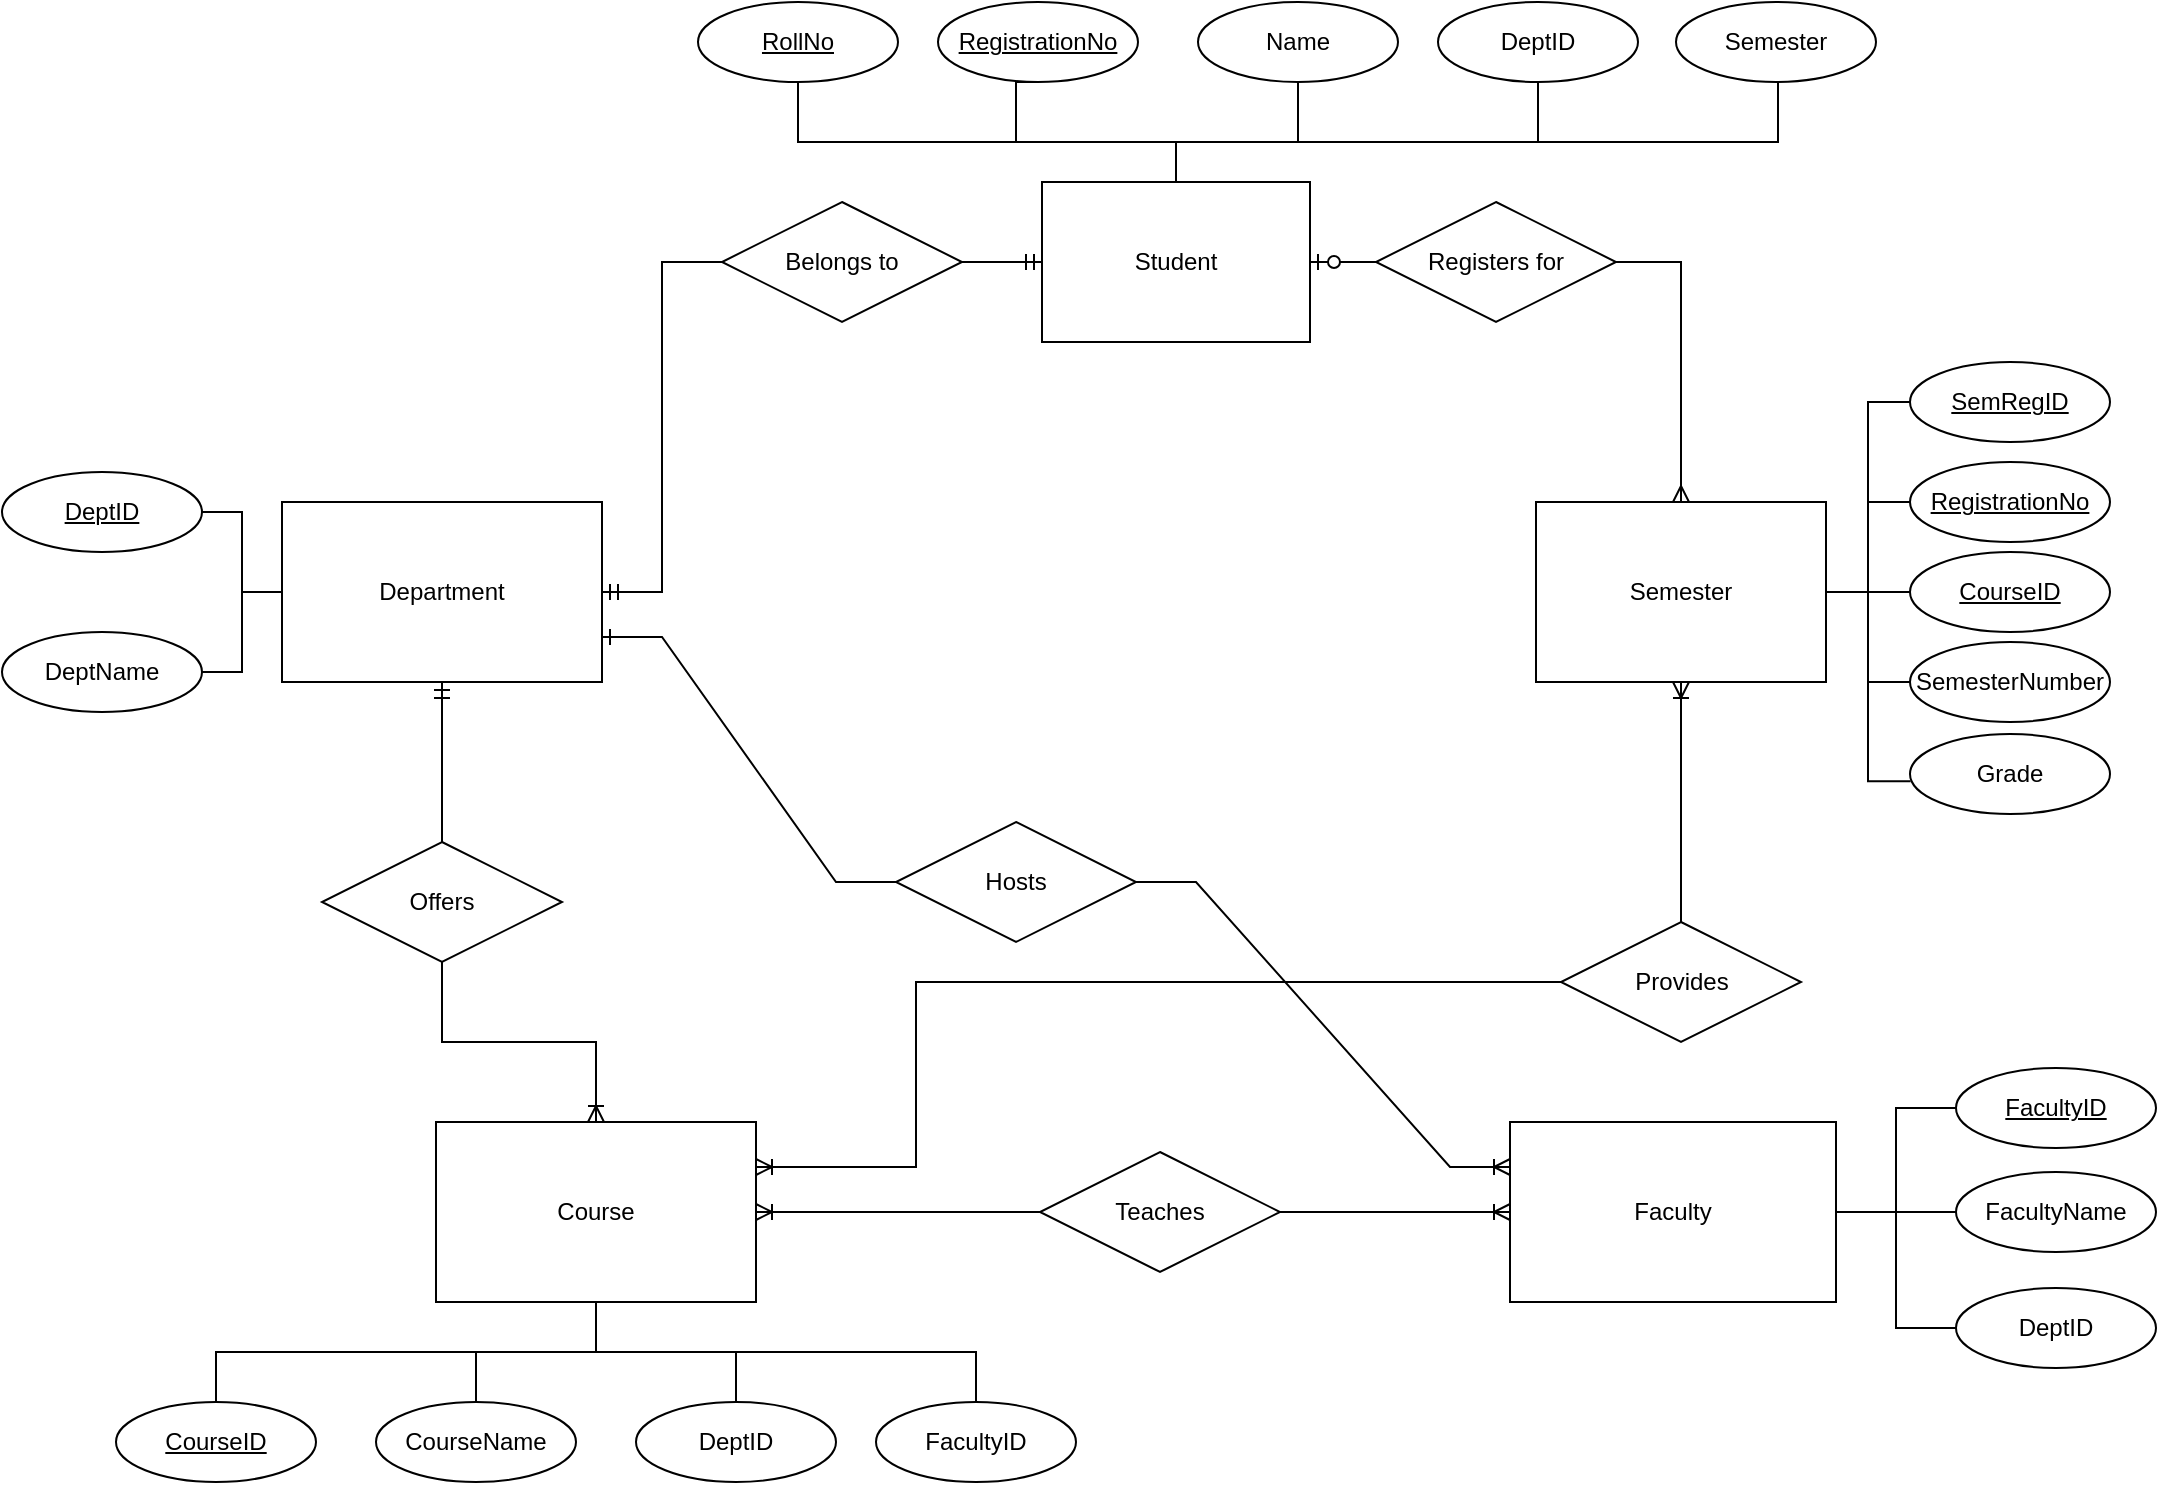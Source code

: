 <mxfile version="21.6.8" type="device">
  <diagram id="R2lEEEUBdFMjLlhIrx00" name="Page-1">
    <mxGraphModel dx="1712" dy="397" grid="1" gridSize="10" guides="1" tooltips="1" connect="1" arrows="1" fold="1" page="1" pageScale="1" pageWidth="850" pageHeight="1100" math="0" shadow="0" extFonts="Permanent Marker^https://fonts.googleapis.com/css?family=Permanent+Marker">
      <root>
        <mxCell id="0" />
        <mxCell id="1" parent="0" />
        <mxCell id="rE1fdjt1m9qCx0aWdGFn-5" style="edgeStyle=orthogonalEdgeStyle;rounded=0;orthogonalLoop=1;jettySize=auto;html=1;entryX=0.5;entryY=1;entryDx=0;entryDy=0;exitX=0.5;exitY=0;exitDx=0;exitDy=0;endArrow=none;endFill=0;" parent="1" source="rE1fdjt1m9qCx0aWdGFn-1" target="rE1fdjt1m9qCx0aWdGFn-3" edge="1">
          <mxGeometry relative="1" as="geometry">
            <Array as="points">
              <mxPoint x="550" y="190" />
              <mxPoint x="550" y="160" />
              <mxPoint x="350" y="160" />
            </Array>
          </mxGeometry>
        </mxCell>
        <mxCell id="rE1fdjt1m9qCx0aWdGFn-7" style="edgeStyle=orthogonalEdgeStyle;rounded=0;orthogonalLoop=1;jettySize=auto;html=1;entryX=0.5;entryY=1;entryDx=0;entryDy=0;endArrow=none;endFill=0;" parent="1" source="rE1fdjt1m9qCx0aWdGFn-1" target="rE1fdjt1m9qCx0aWdGFn-6" edge="1">
          <mxGeometry relative="1" as="geometry">
            <Array as="points">
              <mxPoint x="550" y="160" />
              <mxPoint x="470" y="160" />
            </Array>
          </mxGeometry>
        </mxCell>
        <mxCell id="rE1fdjt1m9qCx0aWdGFn-21" style="edgeStyle=orthogonalEdgeStyle;rounded=0;orthogonalLoop=1;jettySize=auto;html=1;exitX=0.5;exitY=0;exitDx=0;exitDy=0;entryX=0.5;entryY=1;entryDx=0;entryDy=0;endArrow=none;endFill=0;" parent="1" source="rE1fdjt1m9qCx0aWdGFn-1" target="rE1fdjt1m9qCx0aWdGFn-10" edge="1">
          <mxGeometry relative="1" as="geometry">
            <Array as="points">
              <mxPoint x="550" y="190" />
              <mxPoint x="550" y="160" />
              <mxPoint x="600" y="160" />
            </Array>
          </mxGeometry>
        </mxCell>
        <mxCell id="rE1fdjt1m9qCx0aWdGFn-22" style="edgeStyle=orthogonalEdgeStyle;rounded=0;orthogonalLoop=1;jettySize=auto;html=1;exitX=0.5;exitY=0;exitDx=0;exitDy=0;entryX=0.5;entryY=1;entryDx=0;entryDy=0;endArrow=none;endFill=0;" parent="1" source="rE1fdjt1m9qCx0aWdGFn-1" target="rE1fdjt1m9qCx0aWdGFn-9" edge="1">
          <mxGeometry relative="1" as="geometry">
            <Array as="points">
              <mxPoint x="550" y="190" />
              <mxPoint x="550" y="160" />
              <mxPoint x="720" y="160" />
            </Array>
          </mxGeometry>
        </mxCell>
        <mxCell id="rE1fdjt1m9qCx0aWdGFn-1" value="Student" style="whiteSpace=wrap;html=1;align=center;" parent="1" vertex="1">
          <mxGeometry x="483" y="180" width="134" height="80" as="geometry" />
        </mxCell>
        <mxCell id="rE1fdjt1m9qCx0aWdGFn-3" value="RollNo" style="ellipse;whiteSpace=wrap;html=1;align=center;fontStyle=4" parent="1" vertex="1">
          <mxGeometry x="311" y="90" width="100" height="40" as="geometry" />
        </mxCell>
        <mxCell id="rE1fdjt1m9qCx0aWdGFn-6" value="RegistrationNo" style="ellipse;whiteSpace=wrap;align=center;fontStyle=4" parent="1" vertex="1">
          <mxGeometry x="431" y="90" width="100" height="40" as="geometry" />
        </mxCell>
        <mxCell id="rE1fdjt1m9qCx0aWdGFn-9" value="DeptID" style="ellipse;whiteSpace=wrap;align=center;" parent="1" vertex="1">
          <mxGeometry x="681" y="90" width="100" height="40" as="geometry" />
        </mxCell>
        <mxCell id="rE1fdjt1m9qCx0aWdGFn-10" value="Name" style="ellipse;whiteSpace=wrap;align=center;fontStyle=0" parent="1" vertex="1">
          <mxGeometry x="561" y="90" width="100" height="40" as="geometry" />
        </mxCell>
        <mxCell id="rE1fdjt1m9qCx0aWdGFn-25" value="Department" style="whiteSpace=wrap;html=1;align=center;" parent="1" vertex="1">
          <mxGeometry x="103" y="340" width="160" height="90" as="geometry" />
        </mxCell>
        <mxCell id="rE1fdjt1m9qCx0aWdGFn-36" style="edgeStyle=orthogonalEdgeStyle;rounded=0;orthogonalLoop=1;jettySize=auto;html=1;exitX=1;exitY=0.5;exitDx=0;exitDy=0;entryX=0;entryY=0.5;entryDx=0;entryDy=0;endArrow=none;endFill=0;" parent="1" source="rE1fdjt1m9qCx0aWdGFn-28" target="rE1fdjt1m9qCx0aWdGFn-25" edge="1">
          <mxGeometry relative="1" as="geometry" />
        </mxCell>
        <mxCell id="rE1fdjt1m9qCx0aWdGFn-28" value="DeptName" style="ellipse;whiteSpace=wrap;html=1;align=center;" parent="1" vertex="1">
          <mxGeometry x="-37" y="405" width="100" height="40" as="geometry" />
        </mxCell>
        <mxCell id="rE1fdjt1m9qCx0aWdGFn-34" style="edgeStyle=orthogonalEdgeStyle;rounded=0;orthogonalLoop=1;jettySize=auto;html=1;exitX=1;exitY=0.5;exitDx=0;exitDy=0;entryX=0;entryY=0.5;entryDx=0;entryDy=0;endArrow=none;endFill=0;" parent="1" source="rE1fdjt1m9qCx0aWdGFn-29" target="rE1fdjt1m9qCx0aWdGFn-25" edge="1">
          <mxGeometry relative="1" as="geometry" />
        </mxCell>
        <mxCell id="rE1fdjt1m9qCx0aWdGFn-29" value="DeptID" style="ellipse;whiteSpace=wrap;html=1;align=center;fontStyle=4;" parent="1" vertex="1">
          <mxGeometry x="-37" y="325" width="100" height="40" as="geometry" />
        </mxCell>
        <mxCell id="rE1fdjt1m9qCx0aWdGFn-37" value="Belongs to" style="shape=rhombus;perimeter=rhombusPerimeter;whiteSpace=wrap;html=1;align=center;" parent="1" vertex="1">
          <mxGeometry x="323" y="190" width="120" height="60" as="geometry" />
        </mxCell>
        <mxCell id="rE1fdjt1m9qCx0aWdGFn-47" style="edgeStyle=orthogonalEdgeStyle;rounded=0;orthogonalLoop=1;jettySize=auto;html=1;entryX=0;entryY=0.5;entryDx=0;entryDy=0;endArrow=none;endFill=0;" parent="1" source="rE1fdjt1m9qCx0aWdGFn-42" target="rE1fdjt1m9qCx0aWdGFn-43" edge="1">
          <mxGeometry relative="1" as="geometry" />
        </mxCell>
        <mxCell id="rE1fdjt1m9qCx0aWdGFn-48" style="edgeStyle=orthogonalEdgeStyle;rounded=0;orthogonalLoop=1;jettySize=auto;html=1;exitX=1;exitY=0.5;exitDx=0;exitDy=0;entryX=0;entryY=0.5;entryDx=0;entryDy=0;endArrow=none;endFill=0;" parent="1" source="rE1fdjt1m9qCx0aWdGFn-42" target="rE1fdjt1m9qCx0aWdGFn-44" edge="1">
          <mxGeometry relative="1" as="geometry" />
        </mxCell>
        <mxCell id="rE1fdjt1m9qCx0aWdGFn-50" style="edgeStyle=orthogonalEdgeStyle;rounded=0;orthogonalLoop=1;jettySize=auto;html=1;exitX=1;exitY=0.5;exitDx=0;exitDy=0;entryX=0;entryY=0.5;entryDx=0;entryDy=0;endArrow=none;endFill=0;" parent="1" source="rE1fdjt1m9qCx0aWdGFn-42" target="rE1fdjt1m9qCx0aWdGFn-45" edge="1">
          <mxGeometry relative="1" as="geometry" />
        </mxCell>
        <mxCell id="rE1fdjt1m9qCx0aWdGFn-51" style="edgeStyle=orthogonalEdgeStyle;rounded=0;orthogonalLoop=1;jettySize=auto;html=1;exitX=1;exitY=0.5;exitDx=0;exitDy=0;entryX=0;entryY=0.5;entryDx=0;entryDy=0;endArrow=none;endFill=0;" parent="1" source="rE1fdjt1m9qCx0aWdGFn-42" target="rE1fdjt1m9qCx0aWdGFn-46" edge="1">
          <mxGeometry relative="1" as="geometry" />
        </mxCell>
        <mxCell id="rE1fdjt1m9qCx0aWdGFn-67" style="edgeStyle=orthogonalEdgeStyle;rounded=0;orthogonalLoop=1;jettySize=auto;html=1;exitX=1;exitY=0.5;exitDx=0;exitDy=0;entryX=0.003;entryY=0.59;entryDx=0;entryDy=0;entryPerimeter=0;endArrow=none;endFill=0;" parent="1" source="rE1fdjt1m9qCx0aWdGFn-42" target="rE1fdjt1m9qCx0aWdGFn-66" edge="1">
          <mxGeometry relative="1" as="geometry" />
        </mxCell>
        <mxCell id="rE1fdjt1m9qCx0aWdGFn-42" value="Semester" style="whiteSpace=wrap;html=1;align=center;" parent="1" vertex="1">
          <mxGeometry x="730" y="340" width="145" height="90" as="geometry" />
        </mxCell>
        <mxCell id="rE1fdjt1m9qCx0aWdGFn-43" value="SemRegID" style="ellipse;whiteSpace=wrap;html=1;align=center;fontStyle=4" parent="1" vertex="1">
          <mxGeometry x="917" y="270" width="100" height="40" as="geometry" />
        </mxCell>
        <mxCell id="rE1fdjt1m9qCx0aWdGFn-44" value="RegistrationNo" style="ellipse;whiteSpace=wrap;html=1;align=center;fontStyle=4" parent="1" vertex="1">
          <mxGeometry x="917" y="320" width="100" height="40" as="geometry" />
        </mxCell>
        <mxCell id="rE1fdjt1m9qCx0aWdGFn-45" value="&lt;u&gt;CourseID&lt;/u&gt;" style="ellipse;whiteSpace=wrap;html=1;align=center;fontStyle=0" parent="1" vertex="1">
          <mxGeometry x="917" y="365" width="100" height="40" as="geometry" />
        </mxCell>
        <mxCell id="rE1fdjt1m9qCx0aWdGFn-46" value="SemesterNumber" style="ellipse;whiteSpace=wrap;html=1;align=center;fontStyle=0" parent="1" vertex="1">
          <mxGeometry x="917" y="410" width="100" height="40" as="geometry" />
        </mxCell>
        <mxCell id="rE1fdjt1m9qCx0aWdGFn-52" value="Registers for" style="shape=rhombus;perimeter=rhombusPerimeter;whiteSpace=wrap;html=1;align=center;" parent="1" vertex="1">
          <mxGeometry x="650" y="190" width="120" height="60" as="geometry" />
        </mxCell>
        <mxCell id="rE1fdjt1m9qCx0aWdGFn-62" style="edgeStyle=orthogonalEdgeStyle;rounded=0;orthogonalLoop=1;jettySize=auto;html=1;exitX=0.5;exitY=1;exitDx=0;exitDy=0;entryX=0.5;entryY=0;entryDx=0;entryDy=0;endArrow=none;endFill=0;" parent="1" source="rE1fdjt1m9qCx0aWdGFn-55" target="rE1fdjt1m9qCx0aWdGFn-57" edge="1">
          <mxGeometry relative="1" as="geometry">
            <mxPoint x="330" y="740" as="sourcePoint" />
          </mxGeometry>
        </mxCell>
        <mxCell id="rE1fdjt1m9qCx0aWdGFn-63" style="edgeStyle=orthogonalEdgeStyle;rounded=0;orthogonalLoop=1;jettySize=auto;html=1;exitX=0.5;exitY=1;exitDx=0;exitDy=0;entryX=0.5;entryY=0;entryDx=0;entryDy=0;endArrow=none;endFill=0;" parent="1" source="rE1fdjt1m9qCx0aWdGFn-55" target="rE1fdjt1m9qCx0aWdGFn-58" edge="1">
          <mxGeometry relative="1" as="geometry">
            <mxPoint x="330" y="740" as="sourcePoint" />
          </mxGeometry>
        </mxCell>
        <mxCell id="rE1fdjt1m9qCx0aWdGFn-64" style="edgeStyle=orthogonalEdgeStyle;rounded=0;orthogonalLoop=1;jettySize=auto;html=1;exitX=0.5;exitY=1;exitDx=0;exitDy=0;entryX=0.5;entryY=0;entryDx=0;entryDy=0;endArrow=none;endFill=0;" parent="1" source="rE1fdjt1m9qCx0aWdGFn-55" target="rE1fdjt1m9qCx0aWdGFn-56" edge="1">
          <mxGeometry relative="1" as="geometry">
            <mxPoint x="330" y="740" as="sourcePoint" />
          </mxGeometry>
        </mxCell>
        <mxCell id="rE1fdjt1m9qCx0aWdGFn-65" style="edgeStyle=orthogonalEdgeStyle;rounded=0;orthogonalLoop=1;jettySize=auto;html=1;exitX=0.5;exitY=1;exitDx=0;exitDy=0;endArrow=none;endFill=0;" parent="1" source="rE1fdjt1m9qCx0aWdGFn-55" target="rE1fdjt1m9qCx0aWdGFn-59" edge="1">
          <mxGeometry relative="1" as="geometry">
            <mxPoint x="330" y="740" as="sourcePoint" />
          </mxGeometry>
        </mxCell>
        <mxCell id="rE1fdjt1m9qCx0aWdGFn-55" value="Course" style="whiteSpace=wrap;html=1;align=center;" parent="1" vertex="1">
          <mxGeometry x="180" y="650" width="160" height="90" as="geometry" />
        </mxCell>
        <mxCell id="rE1fdjt1m9qCx0aWdGFn-56" value="DeptID" style="ellipse;whiteSpace=wrap;align=center;" parent="1" vertex="1">
          <mxGeometry x="280" y="790" width="100" height="40" as="geometry" />
        </mxCell>
        <mxCell id="rE1fdjt1m9qCx0aWdGFn-57" value="CourseID" style="ellipse;whiteSpace=wrap;align=center;fontStyle=4" parent="1" vertex="1">
          <mxGeometry x="20" y="790" width="100" height="40" as="geometry" />
        </mxCell>
        <mxCell id="rE1fdjt1m9qCx0aWdGFn-58" value="CourseName" style="ellipse;whiteSpace=wrap;align=center;" parent="1" vertex="1">
          <mxGeometry x="150" y="790" width="100" height="40" as="geometry" />
        </mxCell>
        <mxCell id="rE1fdjt1m9qCx0aWdGFn-59" value="FacultyID" style="ellipse;whiteSpace=wrap;align=center;" parent="1" vertex="1">
          <mxGeometry x="400" y="790" width="100" height="40" as="geometry" />
        </mxCell>
        <mxCell id="rE1fdjt1m9qCx0aWdGFn-66" value="Grade" style="ellipse;whiteSpace=wrap;html=1;align=center;fontStyle=0" parent="1" vertex="1">
          <mxGeometry x="917" y="456" width="100" height="40" as="geometry" />
        </mxCell>
        <mxCell id="rE1fdjt1m9qCx0aWdGFn-68" value="Offers" style="shape=rhombus;perimeter=rhombusPerimeter;whiteSpace=wrap;html=1;align=center;" parent="1" vertex="1">
          <mxGeometry x="123" y="510" width="120" height="60" as="geometry" />
        </mxCell>
        <mxCell id="rE1fdjt1m9qCx0aWdGFn-77" value="" style="edgeStyle=orthogonalEdgeStyle;rounded=0;orthogonalLoop=1;jettySize=auto;exitX=1;exitY=0.5;exitDx=0;exitDy=0;entryX=0;entryY=0.5;entryDx=0;entryDy=0;endArrow=none;endFill=0;" parent="1" source="rE1fdjt1m9qCx0aWdGFn-73" target="rE1fdjt1m9qCx0aWdGFn-74" edge="1">
          <mxGeometry relative="1" as="geometry" />
        </mxCell>
        <mxCell id="rE1fdjt1m9qCx0aWdGFn-78" value="" style="edgeStyle=orthogonalEdgeStyle;rounded=0;orthogonalLoop=1;jettySize=auto;exitX=1;exitY=0.5;exitDx=0;exitDy=0;entryX=0;entryY=0.5;entryDx=0;entryDy=0;endArrow=none;endFill=0;" parent="1" source="rE1fdjt1m9qCx0aWdGFn-73" target="rE1fdjt1m9qCx0aWdGFn-76" edge="1">
          <mxGeometry relative="1" as="geometry" />
        </mxCell>
        <mxCell id="rE1fdjt1m9qCx0aWdGFn-79" value="" style="edgeStyle=orthogonalEdgeStyle;rounded=0;orthogonalLoop=1;jettySize=auto;exitX=1;exitY=0.5;exitDx=0;exitDy=0;entryX=0;entryY=0.5;entryDx=0;entryDy=0;endArrow=none;endFill=0;" parent="1" source="rE1fdjt1m9qCx0aWdGFn-73" target="rE1fdjt1m9qCx0aWdGFn-75" edge="1">
          <mxGeometry relative="1" as="geometry" />
        </mxCell>
        <mxCell id="rE1fdjt1m9qCx0aWdGFn-73" value="Faculty" style="whiteSpace=wrap;html=1;align=center;" parent="1" vertex="1">
          <mxGeometry x="717" y="650" width="163" height="90" as="geometry" />
        </mxCell>
        <mxCell id="rE1fdjt1m9qCx0aWdGFn-74" value="FacultyID" style="ellipse;whiteSpace=wrap;html=1;align=center;fontStyle=4" parent="1" vertex="1">
          <mxGeometry x="940" y="623" width="100" height="40" as="geometry" />
        </mxCell>
        <mxCell id="rE1fdjt1m9qCx0aWdGFn-75" value="FacultyName" style="ellipse;whiteSpace=wrap;html=1;align=center;" parent="1" vertex="1">
          <mxGeometry x="940" y="675" width="100" height="40" as="geometry" />
        </mxCell>
        <mxCell id="rE1fdjt1m9qCx0aWdGFn-76" value="DeptID" style="ellipse;whiteSpace=wrap;html=1;align=center;" parent="1" vertex="1">
          <mxGeometry x="940" y="733" width="100" height="40" as="geometry" />
        </mxCell>
        <mxCell id="rE1fdjt1m9qCx0aWdGFn-80" value="Teaches" style="shape=rhombus;perimeter=rhombusPerimeter;whiteSpace=wrap;html=1;align=center;" parent="1" vertex="1">
          <mxGeometry x="482" y="665" width="120" height="60" as="geometry" />
        </mxCell>
        <mxCell id="rE1fdjt1m9qCx0aWdGFn-85" value="" style="edgeStyle=entityRelationEdgeStyle;fontSize=12;html=1;endArrow=ERmandOne;rounded=0;entryX=0;entryY=0.5;entryDx=0;entryDy=0;exitX=1;exitY=0.5;exitDx=0;exitDy=0;" parent="1" source="rE1fdjt1m9qCx0aWdGFn-37" target="rE1fdjt1m9qCx0aWdGFn-1" edge="1">
          <mxGeometry width="100" height="100" relative="1" as="geometry">
            <mxPoint x="570" y="400" as="sourcePoint" />
            <mxPoint x="490" y="380" as="targetPoint" />
          </mxGeometry>
        </mxCell>
        <mxCell id="rE1fdjt1m9qCx0aWdGFn-88" value="" style="edgeStyle=entityRelationEdgeStyle;fontSize=12;html=1;endArrow=ERmandOne;rounded=0;entryX=1;entryY=0.5;entryDx=0;entryDy=0;exitX=0;exitY=0.5;exitDx=0;exitDy=0;" parent="1" source="rE1fdjt1m9qCx0aWdGFn-37" target="rE1fdjt1m9qCx0aWdGFn-25" edge="1">
          <mxGeometry width="100" height="100" relative="1" as="geometry">
            <mxPoint x="313" y="400" as="sourcePoint" />
            <mxPoint x="323" y="270" as="targetPoint" />
            <Array as="points">
              <mxPoint x="213" y="290" />
              <mxPoint x="213" y="30" />
            </Array>
          </mxGeometry>
        </mxCell>
        <mxCell id="rE1fdjt1m9qCx0aWdGFn-90" value="" style="fontSize=12;html=1;endArrow=ERzeroToOne;endFill=1;rounded=0;entryX=1;entryY=0.5;entryDx=0;entryDy=0;exitX=0;exitY=0.5;exitDx=0;exitDy=0;" parent="1" source="rE1fdjt1m9qCx0aWdGFn-52" target="rE1fdjt1m9qCx0aWdGFn-1" edge="1">
          <mxGeometry width="100" height="100" relative="1" as="geometry">
            <mxPoint x="610" y="420" as="sourcePoint" />
            <mxPoint x="710" y="320" as="targetPoint" />
          </mxGeometry>
        </mxCell>
        <mxCell id="rE1fdjt1m9qCx0aWdGFn-91" value="" style="edgeStyle=elbowEdgeStyle;fontSize=12;html=1;endArrow=ERmany;rounded=0;exitX=1;exitY=0.5;exitDx=0;exitDy=0;elbow=vertical;entryX=0.5;entryY=0;entryDx=0;entryDy=0;" parent="1" source="rE1fdjt1m9qCx0aWdGFn-52" target="rE1fdjt1m9qCx0aWdGFn-42" edge="1">
          <mxGeometry width="100" height="100" relative="1" as="geometry">
            <mxPoint x="690" y="340" as="sourcePoint" />
            <mxPoint x="830" y="240" as="targetPoint" />
            <Array as="points">
              <mxPoint x="790" y="220" />
            </Array>
          </mxGeometry>
        </mxCell>
        <mxCell id="rE1fdjt1m9qCx0aWdGFn-92" value="" style="edgeStyle=elbowEdgeStyle;fontSize=12;html=1;endArrow=ERoneToMany;rounded=0;exitX=0.5;exitY=1;exitDx=0;exitDy=0;entryX=0.5;entryY=0;entryDx=0;entryDy=0;elbow=vertical;" parent="1" source="rE1fdjt1m9qCx0aWdGFn-68" target="rE1fdjt1m9qCx0aWdGFn-55" edge="1">
          <mxGeometry width="100" height="100" relative="1" as="geometry">
            <mxPoint x="350" y="600" as="sourcePoint" />
            <mxPoint x="450" y="500" as="targetPoint" />
          </mxGeometry>
        </mxCell>
        <mxCell id="rE1fdjt1m9qCx0aWdGFn-93" value="" style="fontSize=12;html=1;endArrow=ERmandOne;rounded=0;entryX=0.5;entryY=1;entryDx=0;entryDy=0;exitX=0.5;exitY=0;exitDx=0;exitDy=0;" parent="1" source="rE1fdjt1m9qCx0aWdGFn-68" target="rE1fdjt1m9qCx0aWdGFn-25" edge="1">
          <mxGeometry width="100" height="100" relative="1" as="geometry">
            <mxPoint x="350" y="600" as="sourcePoint" />
            <mxPoint x="450" y="500" as="targetPoint" />
          </mxGeometry>
        </mxCell>
        <mxCell id="rE1fdjt1m9qCx0aWdGFn-94" value="" style="edgeStyle=entityRelationEdgeStyle;fontSize=12;html=1;endArrow=ERoneToMany;rounded=0;exitX=0;exitY=0.5;exitDx=0;exitDy=0;entryX=1;entryY=0.5;entryDx=0;entryDy=0;" parent="1" source="rE1fdjt1m9qCx0aWdGFn-80" target="rE1fdjt1m9qCx0aWdGFn-55" edge="1">
          <mxGeometry width="100" height="100" relative="1" as="geometry">
            <mxPoint x="252" y="680" as="sourcePoint" />
            <mxPoint x="352" y="780" as="targetPoint" />
          </mxGeometry>
        </mxCell>
        <mxCell id="rE1fdjt1m9qCx0aWdGFn-96" value="" style="edgeStyle=entityRelationEdgeStyle;fontSize=12;html=1;endArrow=ERoneToMany;rounded=0;entryX=0;entryY=0.5;entryDx=0;entryDy=0;exitX=1;exitY=0.5;exitDx=0;exitDy=0;" parent="1" source="rE1fdjt1m9qCx0aWdGFn-80" target="rE1fdjt1m9qCx0aWdGFn-73" edge="1">
          <mxGeometry width="100" height="100" relative="1" as="geometry">
            <mxPoint x="470" y="780" as="sourcePoint" />
            <mxPoint x="570" y="680" as="targetPoint" />
          </mxGeometry>
        </mxCell>
        <mxCell id="rE1fdjt1m9qCx0aWdGFn-97" value="Hosts" style="shape=rhombus;perimeter=rhombusPerimeter;whiteSpace=wrap;html=1;align=center;" parent="1" vertex="1">
          <mxGeometry x="410" y="500" width="120" height="60" as="geometry" />
        </mxCell>
        <mxCell id="rE1fdjt1m9qCx0aWdGFn-98" value="" style="edgeStyle=entityRelationEdgeStyle;fontSize=12;html=1;endArrow=ERone;endFill=1;rounded=0;entryX=1;entryY=0.75;entryDx=0;entryDy=0;exitX=0;exitY=0.5;exitDx=0;exitDy=0;" parent="1" source="rE1fdjt1m9qCx0aWdGFn-97" target="rE1fdjt1m9qCx0aWdGFn-25" edge="1">
          <mxGeometry width="100" height="100" relative="1" as="geometry">
            <mxPoint x="390" y="530" as="sourcePoint" />
            <mxPoint x="490" y="430" as="targetPoint" />
          </mxGeometry>
        </mxCell>
        <mxCell id="rE1fdjt1m9qCx0aWdGFn-99" value="" style="edgeStyle=entityRelationEdgeStyle;fontSize=12;html=1;endArrow=ERoneToMany;rounded=0;entryX=0;entryY=0.25;entryDx=0;entryDy=0;exitX=1;exitY=0.5;exitDx=0;exitDy=0;" parent="1" source="rE1fdjt1m9qCx0aWdGFn-97" target="rE1fdjt1m9qCx0aWdGFn-73" edge="1">
          <mxGeometry width="100" height="100" relative="1" as="geometry">
            <mxPoint x="390" y="530" as="sourcePoint" />
            <mxPoint x="490" y="430" as="targetPoint" />
          </mxGeometry>
        </mxCell>
        <mxCell id="rE1fdjt1m9qCx0aWdGFn-100" value="Provides" style="shape=rhombus;perimeter=rhombusPerimeter;whiteSpace=wrap;html=1;align=center;" parent="1" vertex="1">
          <mxGeometry x="742.5" y="550" width="120" height="60" as="geometry" />
        </mxCell>
        <mxCell id="rE1fdjt1m9qCx0aWdGFn-102" value="" style="edgeStyle=elbowEdgeStyle;fontSize=12;html=1;endArrow=ERoneToMany;rounded=0;entryX=1;entryY=0.25;entryDx=0;entryDy=0;exitX=0;exitY=0.5;exitDx=0;exitDy=0;" parent="1" source="rE1fdjt1m9qCx0aWdGFn-100" target="rE1fdjt1m9qCx0aWdGFn-55" edge="1">
          <mxGeometry width="100" height="100" relative="1" as="geometry">
            <mxPoint x="550" y="730" as="sourcePoint" />
            <mxPoint x="650" y="630" as="targetPoint" />
            <Array as="points">
              <mxPoint x="420" y="630" />
            </Array>
          </mxGeometry>
        </mxCell>
        <mxCell id="rE1fdjt1m9qCx0aWdGFn-103" value="" style="fontSize=12;html=1;endArrow=ERoneToMany;rounded=0;entryX=0.5;entryY=1;entryDx=0;entryDy=0;exitX=0.5;exitY=0;exitDx=0;exitDy=0;" parent="1" source="rE1fdjt1m9qCx0aWdGFn-100" target="rE1fdjt1m9qCx0aWdGFn-42" edge="1">
          <mxGeometry width="100" height="100" relative="1" as="geometry">
            <mxPoint x="982.5" y="730" as="sourcePoint" />
            <mxPoint x="882.5" y="630" as="targetPoint" />
          </mxGeometry>
        </mxCell>
        <mxCell id="K6OLQXwFYMYIuxpGqTVy-2" value="Semester" style="ellipse;whiteSpace=wrap;align=center;" vertex="1" parent="1">
          <mxGeometry x="800" y="90" width="100" height="40" as="geometry" />
        </mxCell>
        <mxCell id="K6OLQXwFYMYIuxpGqTVy-7" value="" style="endArrow=none;html=1;rounded=0;edgeStyle=orthogonalEdgeStyle;exitX=0.5;exitY=0;exitDx=0;exitDy=0;" edge="1" parent="1" source="rE1fdjt1m9qCx0aWdGFn-1">
          <mxGeometry width="50" height="50" relative="1" as="geometry">
            <mxPoint x="800" y="179.47" as="sourcePoint" />
            <mxPoint x="851" y="130" as="targetPoint" />
            <Array as="points">
              <mxPoint x="550" y="160" />
              <mxPoint x="851" y="160" />
              <mxPoint x="851" y="130" />
            </Array>
          </mxGeometry>
        </mxCell>
      </root>
    </mxGraphModel>
  </diagram>
</mxfile>

